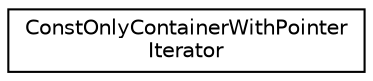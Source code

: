 digraph "类继承关系图"
{
 // LATEX_PDF_SIZE
  edge [fontname="Helvetica",fontsize="10",labelfontname="Helvetica",labelfontsize="10"];
  node [fontname="Helvetica",fontsize="10",shape=record];
  rankdir="LR";
  Node0 [label="ConstOnlyContainerWithPointer\lIterator",height=0.2,width=0.4,color="black", fillcolor="white", style="filled",URL="$structConstOnlyContainerWithPointerIterator.html",tooltip=" "];
}
